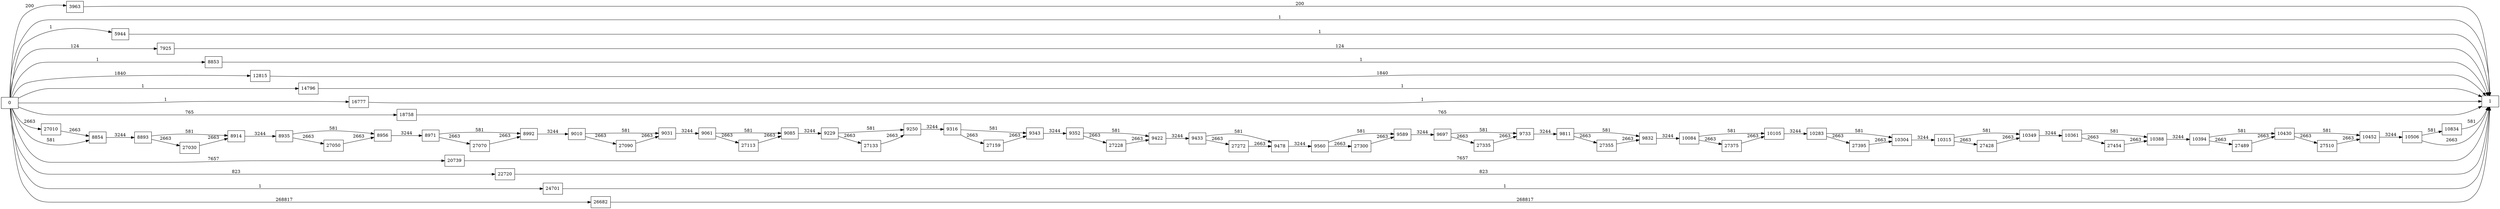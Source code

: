 digraph {
	graph [rankdir=LR]
	node [shape=rectangle]
	3963 -> 1 [label=200]
	5944 -> 1 [label=1]
	7925 -> 1 [label=124]
	8853 -> 1 [label=1]
	8854 -> 8893 [label=3244]
	8893 -> 8914 [label=581]
	8893 -> 27030 [label=2663]
	8914 -> 8935 [label=3244]
	8935 -> 8956 [label=581]
	8935 -> 27050 [label=2663]
	8956 -> 8971 [label=3244]
	8971 -> 8992 [label=581]
	8971 -> 27070 [label=2663]
	8992 -> 9010 [label=3244]
	9010 -> 9031 [label=581]
	9010 -> 27090 [label=2663]
	9031 -> 9061 [label=3244]
	9061 -> 9085 [label=581]
	9061 -> 27113 [label=2663]
	9085 -> 9229 [label=3244]
	9229 -> 9250 [label=581]
	9229 -> 27133 [label=2663]
	9250 -> 9316 [label=3244]
	9316 -> 9343 [label=581]
	9316 -> 27159 [label=2663]
	9343 -> 9352 [label=3244]
	9352 -> 9422 [label=581]
	9352 -> 27228 [label=2663]
	9422 -> 9433 [label=3244]
	9433 -> 9478 [label=581]
	9433 -> 27272 [label=2663]
	9478 -> 9560 [label=3244]
	9560 -> 9589 [label=581]
	9560 -> 27300 [label=2663]
	9589 -> 9697 [label=3244]
	9697 -> 9733 [label=581]
	9697 -> 27335 [label=2663]
	9733 -> 9811 [label=3244]
	9811 -> 9832 [label=581]
	9811 -> 27355 [label=2663]
	9832 -> 10084 [label=3244]
	10084 -> 10105 [label=581]
	10084 -> 27375 [label=2663]
	10105 -> 10283 [label=3244]
	10283 -> 10304 [label=581]
	10283 -> 27395 [label=2663]
	10304 -> 10315 [label=3244]
	10315 -> 10349 [label=581]
	10315 -> 27428 [label=2663]
	10349 -> 10361 [label=3244]
	10361 -> 10388 [label=581]
	10361 -> 27454 [label=2663]
	10388 -> 10394 [label=3244]
	10394 -> 10430 [label=581]
	10394 -> 27489 [label=2663]
	10430 -> 10452 [label=581]
	10430 -> 27510 [label=2663]
	10452 -> 10506 [label=3244]
	10506 -> 1 [label=2663]
	10506 -> 10834 [label=581]
	10834 -> 1 [label=581]
	12815 -> 1 [label=1840]
	14796 -> 1 [label=1]
	16777 -> 1 [label=1]
	18758 -> 1 [label=765]
	20739 -> 1 [label=7657]
	22720 -> 1 [label=823]
	24701 -> 1 [label=1]
	26682 -> 1 [label=268817]
	27010 -> 8854 [label=2663]
	27030 -> 8914 [label=2663]
	27050 -> 8956 [label=2663]
	27070 -> 8992 [label=2663]
	27090 -> 9031 [label=2663]
	27113 -> 9085 [label=2663]
	27133 -> 9250 [label=2663]
	27159 -> 9343 [label=2663]
	27228 -> 9422 [label=2663]
	27272 -> 9478 [label=2663]
	27300 -> 9589 [label=2663]
	27335 -> 9733 [label=2663]
	27355 -> 9832 [label=2663]
	27375 -> 10105 [label=2663]
	27395 -> 10304 [label=2663]
	27428 -> 10349 [label=2663]
	27454 -> 10388 [label=2663]
	27489 -> 10430 [label=2663]
	27510 -> 10452 [label=2663]
	0 -> 8854 [label=581]
	0 -> 1 [label=1]
	0 -> 3963 [label=200]
	0 -> 5944 [label=1]
	0 -> 7925 [label=124]
	0 -> 8853 [label=1]
	0 -> 12815 [label=1840]
	0 -> 14796 [label=1]
	0 -> 16777 [label=1]
	0 -> 18758 [label=765]
	0 -> 20739 [label=7657]
	0 -> 22720 [label=823]
	0 -> 24701 [label=1]
	0 -> 26682 [label=268817]
	0 -> 27010 [label=2663]
}

